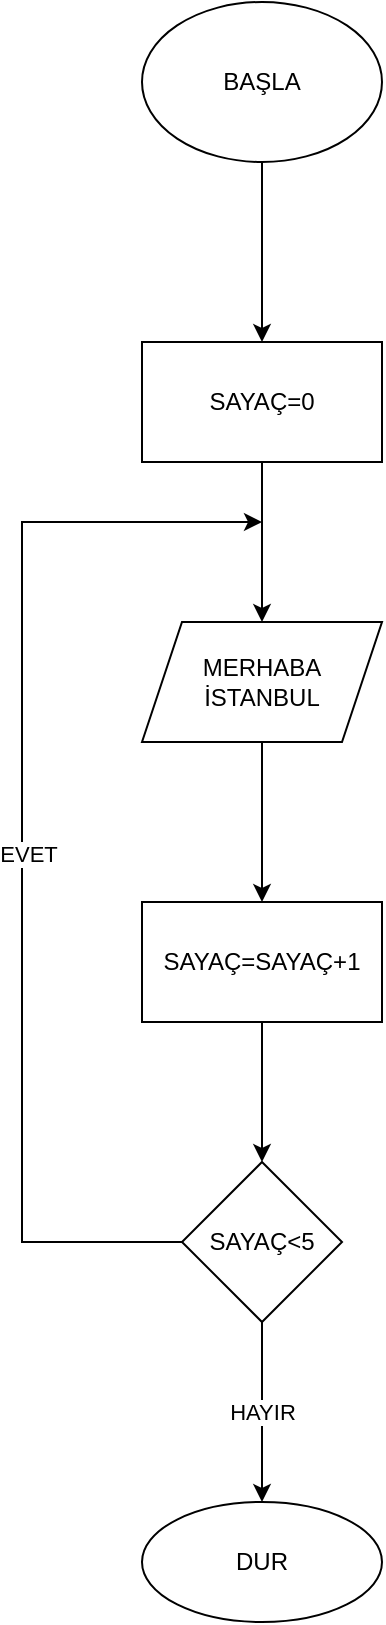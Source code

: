 <mxfile version="20.5.3" type="github"><diagram id="wMRjQ1vbDmrb4mFviy7_" name="Sayfa -1"><mxGraphModel dx="1422" dy="800" grid="1" gridSize="10" guides="1" tooltips="1" connect="1" arrows="1" fold="1" page="1" pageScale="1" pageWidth="827" pageHeight="1169" math="0" shadow="0"><root><mxCell id="0"/><mxCell id="1" parent="0"/><mxCell id="XW_U3elVRkYiK0-4Sy2j-3" value="" style="edgeStyle=orthogonalEdgeStyle;rounded=0;orthogonalLoop=1;jettySize=auto;html=1;" edge="1" parent="1" source="XW_U3elVRkYiK0-4Sy2j-1"><mxGeometry relative="1" as="geometry"><mxPoint x="400" y="190" as="targetPoint"/></mxGeometry></mxCell><mxCell id="XW_U3elVRkYiK0-4Sy2j-1" value="BAŞLA" style="ellipse;whiteSpace=wrap;html=1;" vertex="1" parent="1"><mxGeometry x="340" y="20" width="120" height="80" as="geometry"/></mxCell><mxCell id="XW_U3elVRkYiK0-4Sy2j-6" value="" style="edgeStyle=orthogonalEdgeStyle;rounded=0;orthogonalLoop=1;jettySize=auto;html=1;" edge="1" parent="1" source="XW_U3elVRkYiK0-4Sy2j-4" target="XW_U3elVRkYiK0-4Sy2j-5"><mxGeometry relative="1" as="geometry"><Array as="points"><mxPoint x="400" y="300"/><mxPoint x="400" y="300"/></Array></mxGeometry></mxCell><mxCell id="XW_U3elVRkYiK0-4Sy2j-4" value="SAYAÇ=0" style="rounded=0;whiteSpace=wrap;html=1;" vertex="1" parent="1"><mxGeometry x="340" y="190" width="120" height="60" as="geometry"/></mxCell><mxCell id="XW_U3elVRkYiK0-4Sy2j-8" value="" style="edgeStyle=orthogonalEdgeStyle;rounded=0;orthogonalLoop=1;jettySize=auto;html=1;" edge="1" parent="1" source="XW_U3elVRkYiK0-4Sy2j-5" target="XW_U3elVRkYiK0-4Sy2j-7"><mxGeometry relative="1" as="geometry"/></mxCell><mxCell id="XW_U3elVRkYiK0-4Sy2j-5" value="MERHABA İSTANBUL" style="shape=parallelogram;perimeter=parallelogramPerimeter;whiteSpace=wrap;html=1;fixedSize=1;rounded=0;" vertex="1" parent="1"><mxGeometry x="340" y="330" width="120" height="60" as="geometry"/></mxCell><mxCell id="XW_U3elVRkYiK0-4Sy2j-10" value="" style="edgeStyle=orthogonalEdgeStyle;rounded=0;orthogonalLoop=1;jettySize=auto;html=1;" edge="1" parent="1" source="XW_U3elVRkYiK0-4Sy2j-7" target="XW_U3elVRkYiK0-4Sy2j-9"><mxGeometry relative="1" as="geometry"/></mxCell><mxCell id="XW_U3elVRkYiK0-4Sy2j-7" value="SAYAÇ=SAYAÇ+1" style="whiteSpace=wrap;html=1;rounded=0;" vertex="1" parent="1"><mxGeometry x="340" y="470" width="120" height="60" as="geometry"/></mxCell><mxCell id="XW_U3elVRkYiK0-4Sy2j-12" value="HAYIR" style="edgeStyle=orthogonalEdgeStyle;rounded=0;orthogonalLoop=1;jettySize=auto;html=1;" edge="1" parent="1" source="XW_U3elVRkYiK0-4Sy2j-9" target="XW_U3elVRkYiK0-4Sy2j-11"><mxGeometry relative="1" as="geometry"/></mxCell><mxCell id="XW_U3elVRkYiK0-4Sy2j-14" style="edgeStyle=orthogonalEdgeStyle;rounded=0;orthogonalLoop=1;jettySize=auto;html=1;exitX=0;exitY=0.5;exitDx=0;exitDy=0;" edge="1" parent="1" source="XW_U3elVRkYiK0-4Sy2j-9"><mxGeometry relative="1" as="geometry"><mxPoint x="400" y="280" as="targetPoint"/><Array as="points"><mxPoint x="280" y="640"/><mxPoint x="280" y="280"/></Array></mxGeometry></mxCell><mxCell id="XW_U3elVRkYiK0-4Sy2j-15" value="EVET" style="edgeLabel;html=1;align=center;verticalAlign=middle;resizable=0;points=[];" vertex="1" connectable="0" parent="XW_U3elVRkYiK0-4Sy2j-14"><mxGeometry x="-0.021" y="-3" relative="1" as="geometry"><mxPoint as="offset"/></mxGeometry></mxCell><mxCell id="XW_U3elVRkYiK0-4Sy2j-9" value="SAYAÇ&amp;lt;5" style="rhombus;whiteSpace=wrap;html=1;rounded=0;" vertex="1" parent="1"><mxGeometry x="360" y="600" width="80" height="80" as="geometry"/></mxCell><mxCell id="XW_U3elVRkYiK0-4Sy2j-11" value="DUR" style="ellipse;whiteSpace=wrap;html=1;rounded=0;" vertex="1" parent="1"><mxGeometry x="340" y="770" width="120" height="60" as="geometry"/></mxCell></root></mxGraphModel></diagram></mxfile>